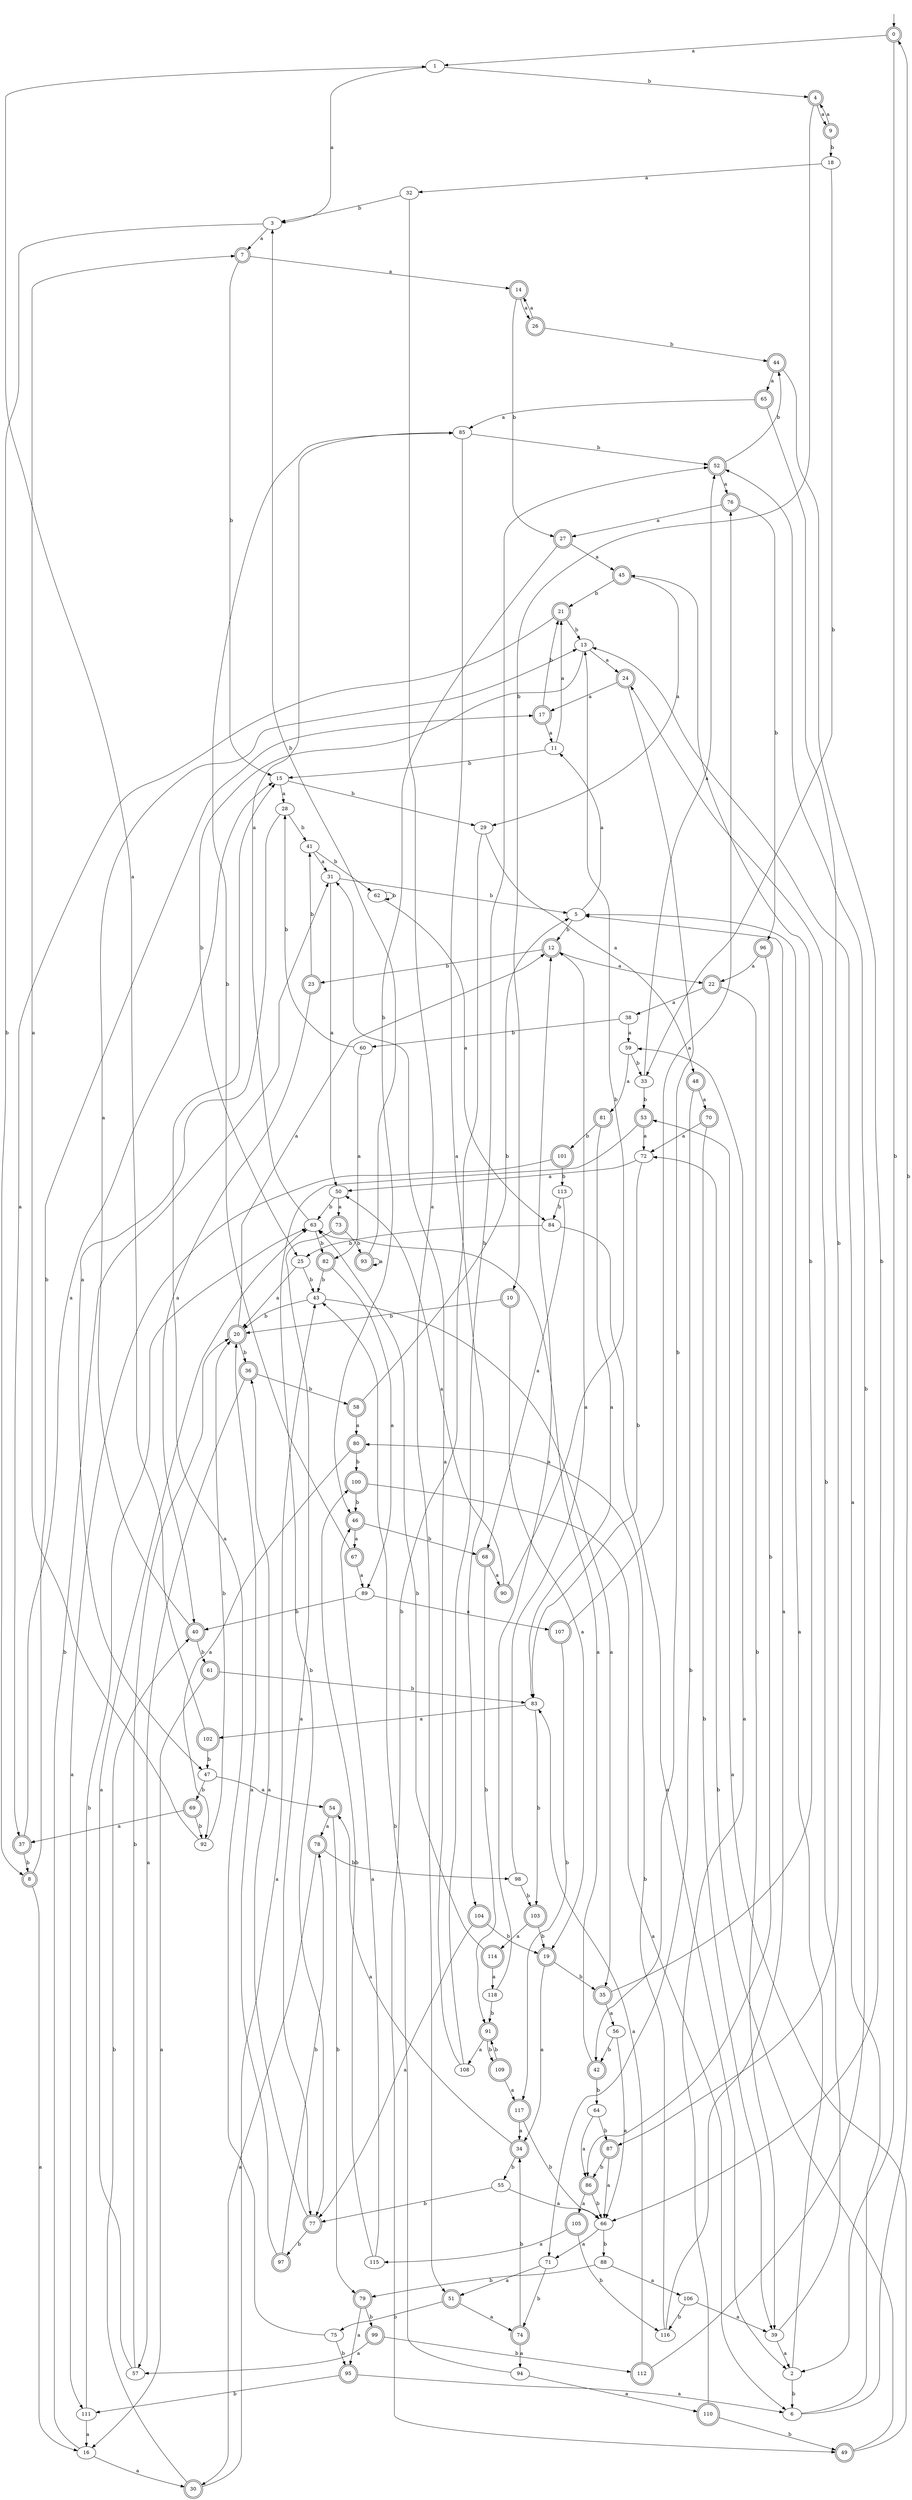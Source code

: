 digraph RandomDFA {
  __start0 [label="", shape=none];
  __start0 -> 0 [label=""];
  0 [shape=circle] [shape=doublecircle]
  0 -> 1 [label="a"]
  0 -> 2 [label="b"]
  1
  1 -> 3 [label="a"]
  1 -> 4 [label="b"]
  2
  2 -> 5 [label="a"]
  2 -> 6 [label="b"]
  3
  3 -> 7 [label="a"]
  3 -> 8 [label="b"]
  4 [shape=doublecircle]
  4 -> 9 [label="a"]
  4 -> 10 [label="b"]
  5
  5 -> 11 [label="a"]
  5 -> 12 [label="b"]
  6
  6 -> 13 [label="a"]
  6 -> 0 [label="b"]
  7 [shape=doublecircle]
  7 -> 14 [label="a"]
  7 -> 15 [label="b"]
  8 [shape=doublecircle]
  8 -> 16 [label="a"]
  8 -> 17 [label="b"]
  9 [shape=doublecircle]
  9 -> 4 [label="a"]
  9 -> 18 [label="b"]
  10 [shape=doublecircle]
  10 -> 19 [label="a"]
  10 -> 20 [label="b"]
  11
  11 -> 21 [label="a"]
  11 -> 15 [label="b"]
  12 [shape=doublecircle]
  12 -> 22 [label="a"]
  12 -> 23 [label="b"]
  13
  13 -> 24 [label="a"]
  13 -> 25 [label="b"]
  14 [shape=doublecircle]
  14 -> 26 [label="a"]
  14 -> 27 [label="b"]
  15
  15 -> 28 [label="a"]
  15 -> 29 [label="b"]
  16
  16 -> 30 [label="a"]
  16 -> 31 [label="b"]
  17 [shape=doublecircle]
  17 -> 11 [label="a"]
  17 -> 21 [label="b"]
  18
  18 -> 32 [label="a"]
  18 -> 33 [label="b"]
  19 [shape=doublecircle]
  19 -> 34 [label="a"]
  19 -> 35 [label="b"]
  20 [shape=doublecircle]
  20 -> 12 [label="a"]
  20 -> 36 [label="b"]
  21 [shape=doublecircle]
  21 -> 37 [label="a"]
  21 -> 13 [label="b"]
  22 [shape=doublecircle]
  22 -> 38 [label="a"]
  22 -> 39 [label="b"]
  23 [shape=doublecircle]
  23 -> 40 [label="a"]
  23 -> 41 [label="b"]
  24 [shape=doublecircle]
  24 -> 17 [label="a"]
  24 -> 42 [label="b"]
  25
  25 -> 20 [label="a"]
  25 -> 43 [label="b"]
  26 [shape=doublecircle]
  26 -> 14 [label="a"]
  26 -> 44 [label="b"]
  27 [shape=doublecircle]
  27 -> 45 [label="a"]
  27 -> 46 [label="b"]
  28
  28 -> 47 [label="a"]
  28 -> 41 [label="b"]
  29
  29 -> 48 [label="a"]
  29 -> 49 [label="b"]
  30 [shape=doublecircle]
  30 -> 43 [label="a"]
  30 -> 40 [label="b"]
  31
  31 -> 50 [label="a"]
  31 -> 5 [label="b"]
  32
  32 -> 51 [label="a"]
  32 -> 3 [label="b"]
  33
  33 -> 52 [label="a"]
  33 -> 53 [label="b"]
  34 [shape=doublecircle]
  34 -> 54 [label="a"]
  34 -> 55 [label="b"]
  35 [shape=doublecircle]
  35 -> 56 [label="a"]
  35 -> 45 [label="b"]
  36 [shape=doublecircle]
  36 -> 57 [label="a"]
  36 -> 58 [label="b"]
  37 [shape=doublecircle]
  37 -> 15 [label="a"]
  37 -> 8 [label="b"]
  38
  38 -> 59 [label="a"]
  38 -> 60 [label="b"]
  39
  39 -> 2 [label="a"]
  39 -> 24 [label="b"]
  40 [shape=doublecircle]
  40 -> 13 [label="a"]
  40 -> 61 [label="b"]
  41
  41 -> 31 [label="a"]
  41 -> 62 [label="b"]
  42 [shape=doublecircle]
  42 -> 63 [label="a"]
  42 -> 64 [label="b"]
  43
  43 -> 35 [label="a"]
  43 -> 20 [label="b"]
  44 [shape=doublecircle]
  44 -> 65 [label="a"]
  44 -> 66 [label="b"]
  45 [shape=doublecircle]
  45 -> 29 [label="a"]
  45 -> 21 [label="b"]
  46 [shape=doublecircle]
  46 -> 67 [label="a"]
  46 -> 68 [label="b"]
  47
  47 -> 54 [label="a"]
  47 -> 69 [label="b"]
  48 [shape=doublecircle]
  48 -> 70 [label="a"]
  48 -> 71 [label="b"]
  49 [shape=doublecircle]
  49 -> 53 [label="a"]
  49 -> 72 [label="b"]
  50
  50 -> 73 [label="a"]
  50 -> 63 [label="b"]
  51 [shape=doublecircle]
  51 -> 74 [label="a"]
  51 -> 75 [label="b"]
  52 [shape=doublecircle]
  52 -> 76 [label="a"]
  52 -> 44 [label="b"]
  53 [shape=doublecircle]
  53 -> 72 [label="a"]
  53 -> 77 [label="b"]
  54 [shape=doublecircle]
  54 -> 78 [label="a"]
  54 -> 79 [label="b"]
  55
  55 -> 66 [label="a"]
  55 -> 77 [label="b"]
  56
  56 -> 66 [label="a"]
  56 -> 42 [label="b"]
  57
  57 -> 63 [label="a"]
  57 -> 20 [label="b"]
  58 [shape=doublecircle]
  58 -> 80 [label="a"]
  58 -> 5 [label="b"]
  59
  59 -> 81 [label="a"]
  59 -> 33 [label="b"]
  60
  60 -> 82 [label="a"]
  60 -> 28 [label="b"]
  61 [shape=doublecircle]
  61 -> 16 [label="a"]
  61 -> 83 [label="b"]
  62
  62 -> 84 [label="a"]
  62 -> 62 [label="b"]
  63
  63 -> 85 [label="a"]
  63 -> 82 [label="b"]
  64
  64 -> 86 [label="a"]
  64 -> 87 [label="b"]
  65 [shape=doublecircle]
  65 -> 85 [label="a"]
  65 -> 87 [label="b"]
  66
  66 -> 71 [label="a"]
  66 -> 88 [label="b"]
  67 [shape=doublecircle]
  67 -> 89 [label="a"]
  67 -> 85 [label="b"]
  68 [shape=doublecircle]
  68 -> 90 [label="a"]
  68 -> 91 [label="b"]
  69 [shape=doublecircle]
  69 -> 37 [label="a"]
  69 -> 92 [label="b"]
  70 [shape=doublecircle]
  70 -> 72 [label="a"]
  70 -> 39 [label="b"]
  71
  71 -> 51 [label="a"]
  71 -> 74 [label="b"]
  72
  72 -> 50 [label="a"]
  72 -> 83 [label="b"]
  73 [shape=doublecircle]
  73 -> 77 [label="a"]
  73 -> 93 [label="b"]
  74 [shape=doublecircle]
  74 -> 94 [label="a"]
  74 -> 34 [label="b"]
  75
  75 -> 15 [label="a"]
  75 -> 95 [label="b"]
  76 [shape=doublecircle]
  76 -> 27 [label="a"]
  76 -> 96 [label="b"]
  77 [shape=doublecircle]
  77 -> 36 [label="a"]
  77 -> 97 [label="b"]
  78 [shape=doublecircle]
  78 -> 30 [label="a"]
  78 -> 98 [label="b"]
  79 [shape=doublecircle]
  79 -> 95 [label="a"]
  79 -> 99 [label="b"]
  80 [shape=doublecircle]
  80 -> 92 [label="a"]
  80 -> 100 [label="b"]
  81 [shape=doublecircle]
  81 -> 83 [label="a"]
  81 -> 101 [label="b"]
  82 [shape=doublecircle]
  82 -> 89 [label="a"]
  82 -> 43 [label="b"]
  83
  83 -> 102 [label="a"]
  83 -> 103 [label="b"]
  84
  84 -> 2 [label="a"]
  84 -> 25 [label="b"]
  85
  85 -> 104 [label="a"]
  85 -> 52 [label="b"]
  86 [shape=doublecircle]
  86 -> 105 [label="a"]
  86 -> 66 [label="b"]
  87 [shape=doublecircle]
  87 -> 66 [label="a"]
  87 -> 86 [label="b"]
  88
  88 -> 106 [label="a"]
  88 -> 79 [label="b"]
  89
  89 -> 107 [label="a"]
  89 -> 40 [label="b"]
  90 [shape=doublecircle]
  90 -> 50 [label="a"]
  90 -> 13 [label="b"]
  91 [shape=doublecircle]
  91 -> 108 [label="a"]
  91 -> 109 [label="b"]
  92
  92 -> 7 [label="a"]
  92 -> 20 [label="b"]
  93 [shape=doublecircle]
  93 -> 93 [label="a"]
  93 -> 3 [label="b"]
  94
  94 -> 110 [label="a"]
  94 -> 43 [label="b"]
  95 [shape=doublecircle]
  95 -> 6 [label="a"]
  95 -> 111 [label="b"]
  96 [shape=doublecircle]
  96 -> 22 [label="a"]
  96 -> 86 [label="b"]
  97 [shape=doublecircle]
  97 -> 20 [label="a"]
  97 -> 78 [label="b"]
  98
  98 -> 12 [label="a"]
  98 -> 103 [label="b"]
  99 [shape=doublecircle]
  99 -> 57 [label="a"]
  99 -> 112 [label="b"]
  100 [shape=doublecircle]
  100 -> 6 [label="a"]
  100 -> 46 [label="b"]
  101 [shape=doublecircle]
  101 -> 111 [label="a"]
  101 -> 113 [label="b"]
  102 [shape=doublecircle]
  102 -> 1 [label="a"]
  102 -> 47 [label="b"]
  103 [shape=doublecircle]
  103 -> 114 [label="a"]
  103 -> 19 [label="b"]
  104 [shape=doublecircle]
  104 -> 77 [label="a"]
  104 -> 19 [label="b"]
  105 [shape=doublecircle]
  105 -> 115 [label="a"]
  105 -> 116 [label="b"]
  106
  106 -> 39 [label="a"]
  106 -> 116 [label="b"]
  107 [shape=doublecircle]
  107 -> 76 [label="a"]
  107 -> 117 [label="b"]
  108
  108 -> 31 [label="a"]
  108 -> 52 [label="b"]
  109 [shape=doublecircle]
  109 -> 117 [label="a"]
  109 -> 91 [label="b"]
  110 [shape=doublecircle]
  110 -> 59 [label="a"]
  110 -> 49 [label="b"]
  111
  111 -> 16 [label="a"]
  111 -> 63 [label="b"]
  112 [shape=doublecircle]
  112 -> 83 [label="a"]
  112 -> 52 [label="b"]
  113
  113 -> 68 [label="a"]
  113 -> 84 [label="b"]
  114 [shape=doublecircle]
  114 -> 118 [label="a"]
  114 -> 63 [label="b"]
  115
  115 -> 46 [label="a"]
  115 -> 100 [label="b"]
  116
  116 -> 5 [label="a"]
  116 -> 80 [label="b"]
  117 [shape=doublecircle]
  117 -> 34 [label="a"]
  117 -> 66 [label="b"]
  118
  118 -> 12 [label="a"]
  118 -> 91 [label="b"]
}
